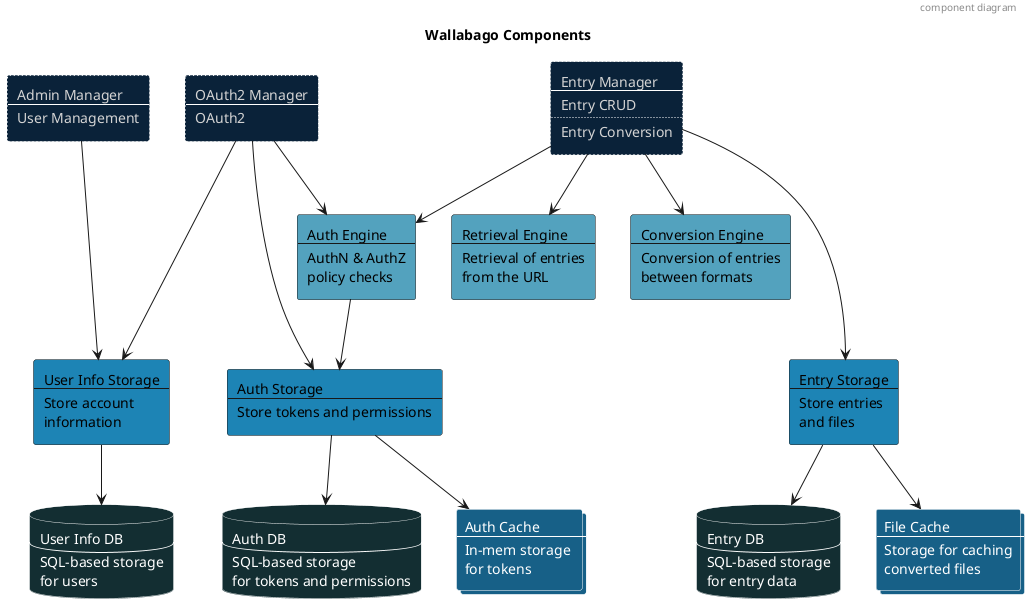 @startuml architecture-components

title Wallabago Components
header component diagram

!$Manager = "back:0a2239;text:LightGrey;line:white;line.dotted"
!$Engine = "back:53a2be;text:Black"
!$Storage = "back:1d84b5;text:Black"
!$Persistence = "back:132e32;text:White;line:White"
!$Cache = "back:176087;text:White;line:White"

rectangle AdminManager #$Manager [
    Admin Manager
    ----
    User Management
]

rectangle OAuth2Manager #$Manager [
    OAuth2 Manager
    ----
    OAuth2
]

rectangle AuthEngine #$Engine [
    Auth Engine
    ----
    AuthN & AuthZ
    policy checks
]

rectangle AuthStorage #$Storage [
    Auth Storage
    ----
    Store tokens and permissions
]

rectangle UserInfoStorage #$Storage [
    User Info Storage
    ----
    Store account 
    information
]

database UserInfoDB #$Persistence [
    User Info DB
    ----
    SQL-based storage
    for users
]

rectangle EntryManager #$Manager [
    Entry Manager
    ----
    Entry CRUD
    ....
    Entry Conversion
]

rectangle RetrievalEngine #$Engine [
    Retrieval Engine
    ----
    Retrieval of entries
    from the URL
]

rectangle ConversionEngine #$Engine [
    Conversion Engine
    ----
    Conversion of entries
    between formats
]

database AuthDB #$Persistence [
    Auth DB
    ----
    SQL-based storage 
    for tokens and permissions
]

collections AuthCache #$Cache [
    Auth Cache
    ----
    In-mem storage 
    for tokens
]

rectangle EntryStorage #$Storage [
    Entry Storage
    ----
    Store entries 
    and files
]

database EntriesDB #$Persistence [
    Entry DB
    ----
    SQL-based storage
    for entry data
]

collections EntriesFileCache #$Cache [
    File Cache
    ----
    Storage for caching
    converted files
]

OAuth2Manager --> AuthEngine
AuthEngine --> AuthStorage
OAuth2Manager ---> AuthStorage
OAuth2Manager ---> UserInfoStorage
UserInfoStorage --> UserInfoDB
AuthStorage --> AuthDB
AuthStorage --> AuthCache

EntryManager ---> EntryStorage
EntryManager --> RetrievalEngine
EntryManager --> ConversionEngine


EntryStorage --> EntriesFileCache
EntryStorage --> EntriesDB

EntryManager --> AuthEngine

AdminManager ---> UserInfoStorage
@enduml
